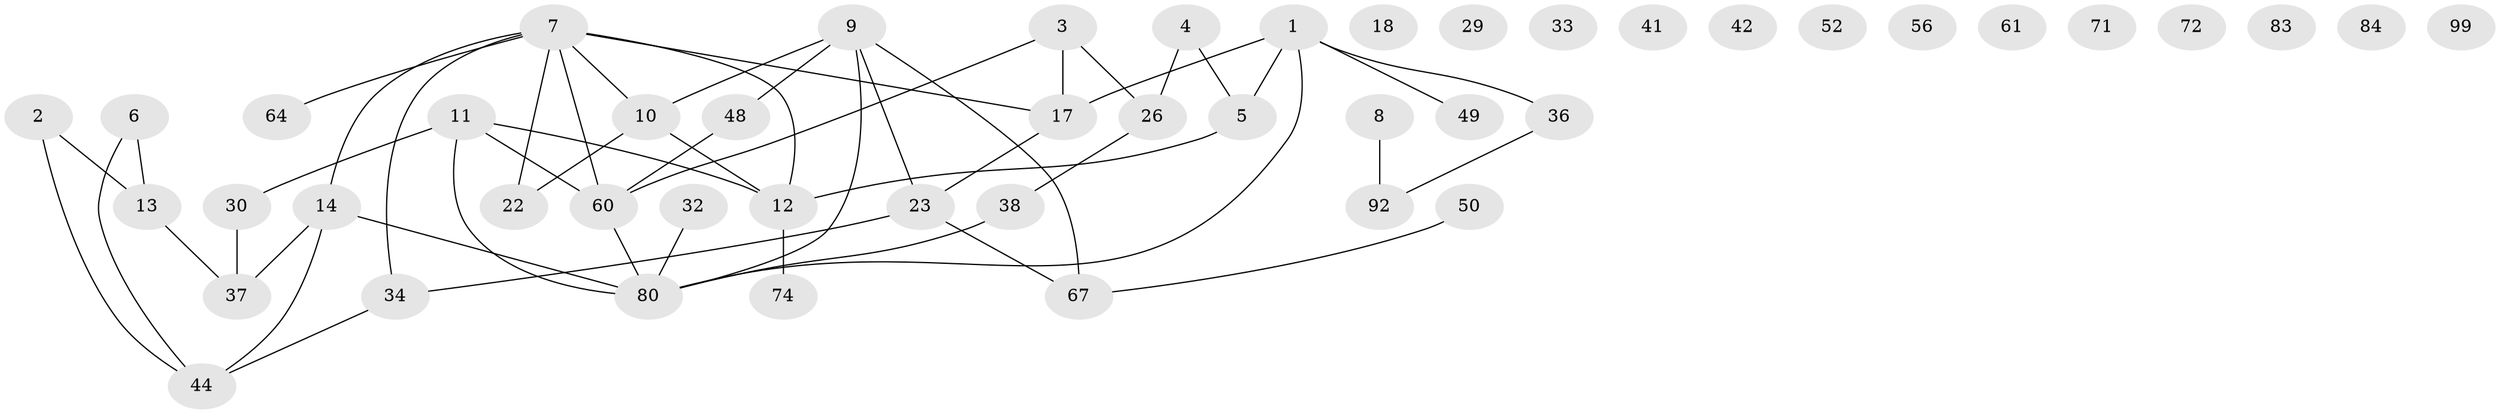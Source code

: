 // original degree distribution, {2: 0.3434343434343434, 1: 0.1919191919191919, 3: 0.21212121212121213, 4: 0.10101010101010101, 0: 0.1111111111111111, 5: 0.020202020202020204, 6: 0.020202020202020204}
// Generated by graph-tools (version 1.1) at 2025/16/03/04/25 18:16:46]
// undirected, 47 vertices, 52 edges
graph export_dot {
graph [start="1"]
  node [color=gray90,style=filled];
  1 [super="+88+45"];
  2;
  3 [super="+27+24"];
  4;
  5 [super="+43"];
  6;
  7 [super="+51+21+28"];
  8 [super="+15+47"];
  9 [super="+39+35"];
  10 [super="+20+25"];
  11 [super="+58"];
  12 [super="+31+19"];
  13 [super="+79"];
  14 [super="+16"];
  17 [super="+91"];
  18;
  22;
  23 [super="+53+40"];
  26 [super="+76+66"];
  29;
  30 [super="+54"];
  32 [super="+59"];
  33 [super="+81"];
  34 [super="+70"];
  36;
  37 [super="+55+94"];
  38 [super="+65"];
  41;
  42;
  44 [super="+46+57"];
  48 [super="+86"];
  49;
  50;
  52 [super="+89"];
  56;
  60 [super="+97+75"];
  61;
  64;
  67 [super="+82"];
  71;
  72;
  74;
  80 [super="+90+87"];
  83;
  84;
  92 [super="+96"];
  99;
  1 -- 36;
  1 -- 80;
  1 -- 49;
  1 -- 17;
  1 -- 5 [weight=2];
  2 -- 44;
  2 -- 13;
  3 -- 60;
  3 -- 17;
  3 -- 26;
  4 -- 5;
  4 -- 26;
  5 -- 12;
  6 -- 44;
  6 -- 13;
  7 -- 64;
  7 -- 22;
  7 -- 14;
  7 -- 17;
  7 -- 10;
  7 -- 34;
  7 -- 60;
  7 -- 12;
  8 -- 92;
  9 -- 67;
  9 -- 48;
  9 -- 10;
  9 -- 23;
  9 -- 80;
  10 -- 12;
  10 -- 22;
  11 -- 30;
  11 -- 80 [weight=2];
  11 -- 60;
  11 -- 12;
  12 -- 74;
  13 -- 37;
  14 -- 37;
  14 -- 44;
  14 -- 80;
  17 -- 23;
  23 -- 34;
  23 -- 67;
  26 -- 38;
  30 -- 37;
  32 -- 80;
  34 -- 44;
  36 -- 92;
  38 -- 80;
  48 -- 60;
  50 -- 67;
  60 -- 80;
}
